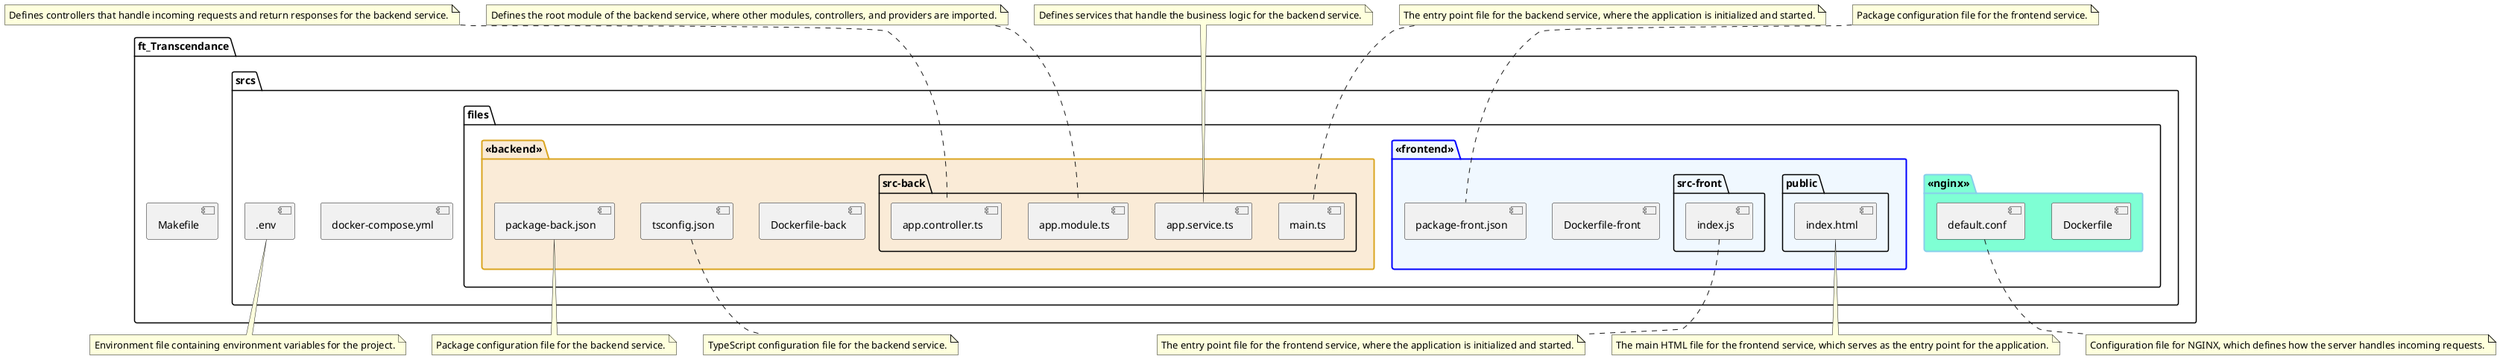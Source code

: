@startuml


package "ft_Transcendance" {

[Makefile] as Makefile

package "srcs" {
    [docker-compose.yml] as DockerCompose
    [.env] as Env

    package "files" {
        folder <<backend>> #AntiqueWhite;line:GoldenRod;line.bold {
            [Dockerfile-back] as DockerfileBack
            [package-back.json] as PackageBack
            [tsconfig.json] as Tsconfig
            package "src-back" {
                [app.controller.ts] as AppController
                [app.module.ts] as AppModule
                [app.service.ts] as AppService
                [main.ts] as Main
            }
        }
        folder <<frontend>> #AliceBlue;line:Blue;line.bold {
            [Dockerfile-front] as DockerfileFront
            [package-front.json] as PackageFront
            package "src-front" {
                [index.js] as Index
            }
            package "public" {
                [index.html] as IndexHtml
            }
        }
        folder <<nginx>>  #Aquamarine;line:SkyBlue;line.bold{
            [Dockerfile] as NginxDockerfile
            [default.conf] as NginxConf
        }
    }
}
}

note bottom of Env: Environment file containing environment variables for the project.
note bottom of PackageBack: Package configuration file for the backend service.
note bottom of Tsconfig: TypeScript configuration file for the backend service.
note top of AppController: Defines controllers that handle incoming requests and return responses for the backend service.
note top of AppModule: Defines the root module of the backend service, where other modules, controllers, and providers are imported.
note top of AppService: Defines services that handle the business logic for the backend service.
note top of Main: The entry point file for the backend service, where the application is initialized and started.
note top of PackageFront: Package configuration file for the frontend service.
note bottom of Index: The entry point file for the frontend service, where the application is initialized and started.
note bottom of IndexHtml: The main HTML file for the frontend service, which serves as the entry point for the application.
note bottom of NginxConf: Configuration file for NGINX, which defines how the server handles incoming requests.  

@enduml
